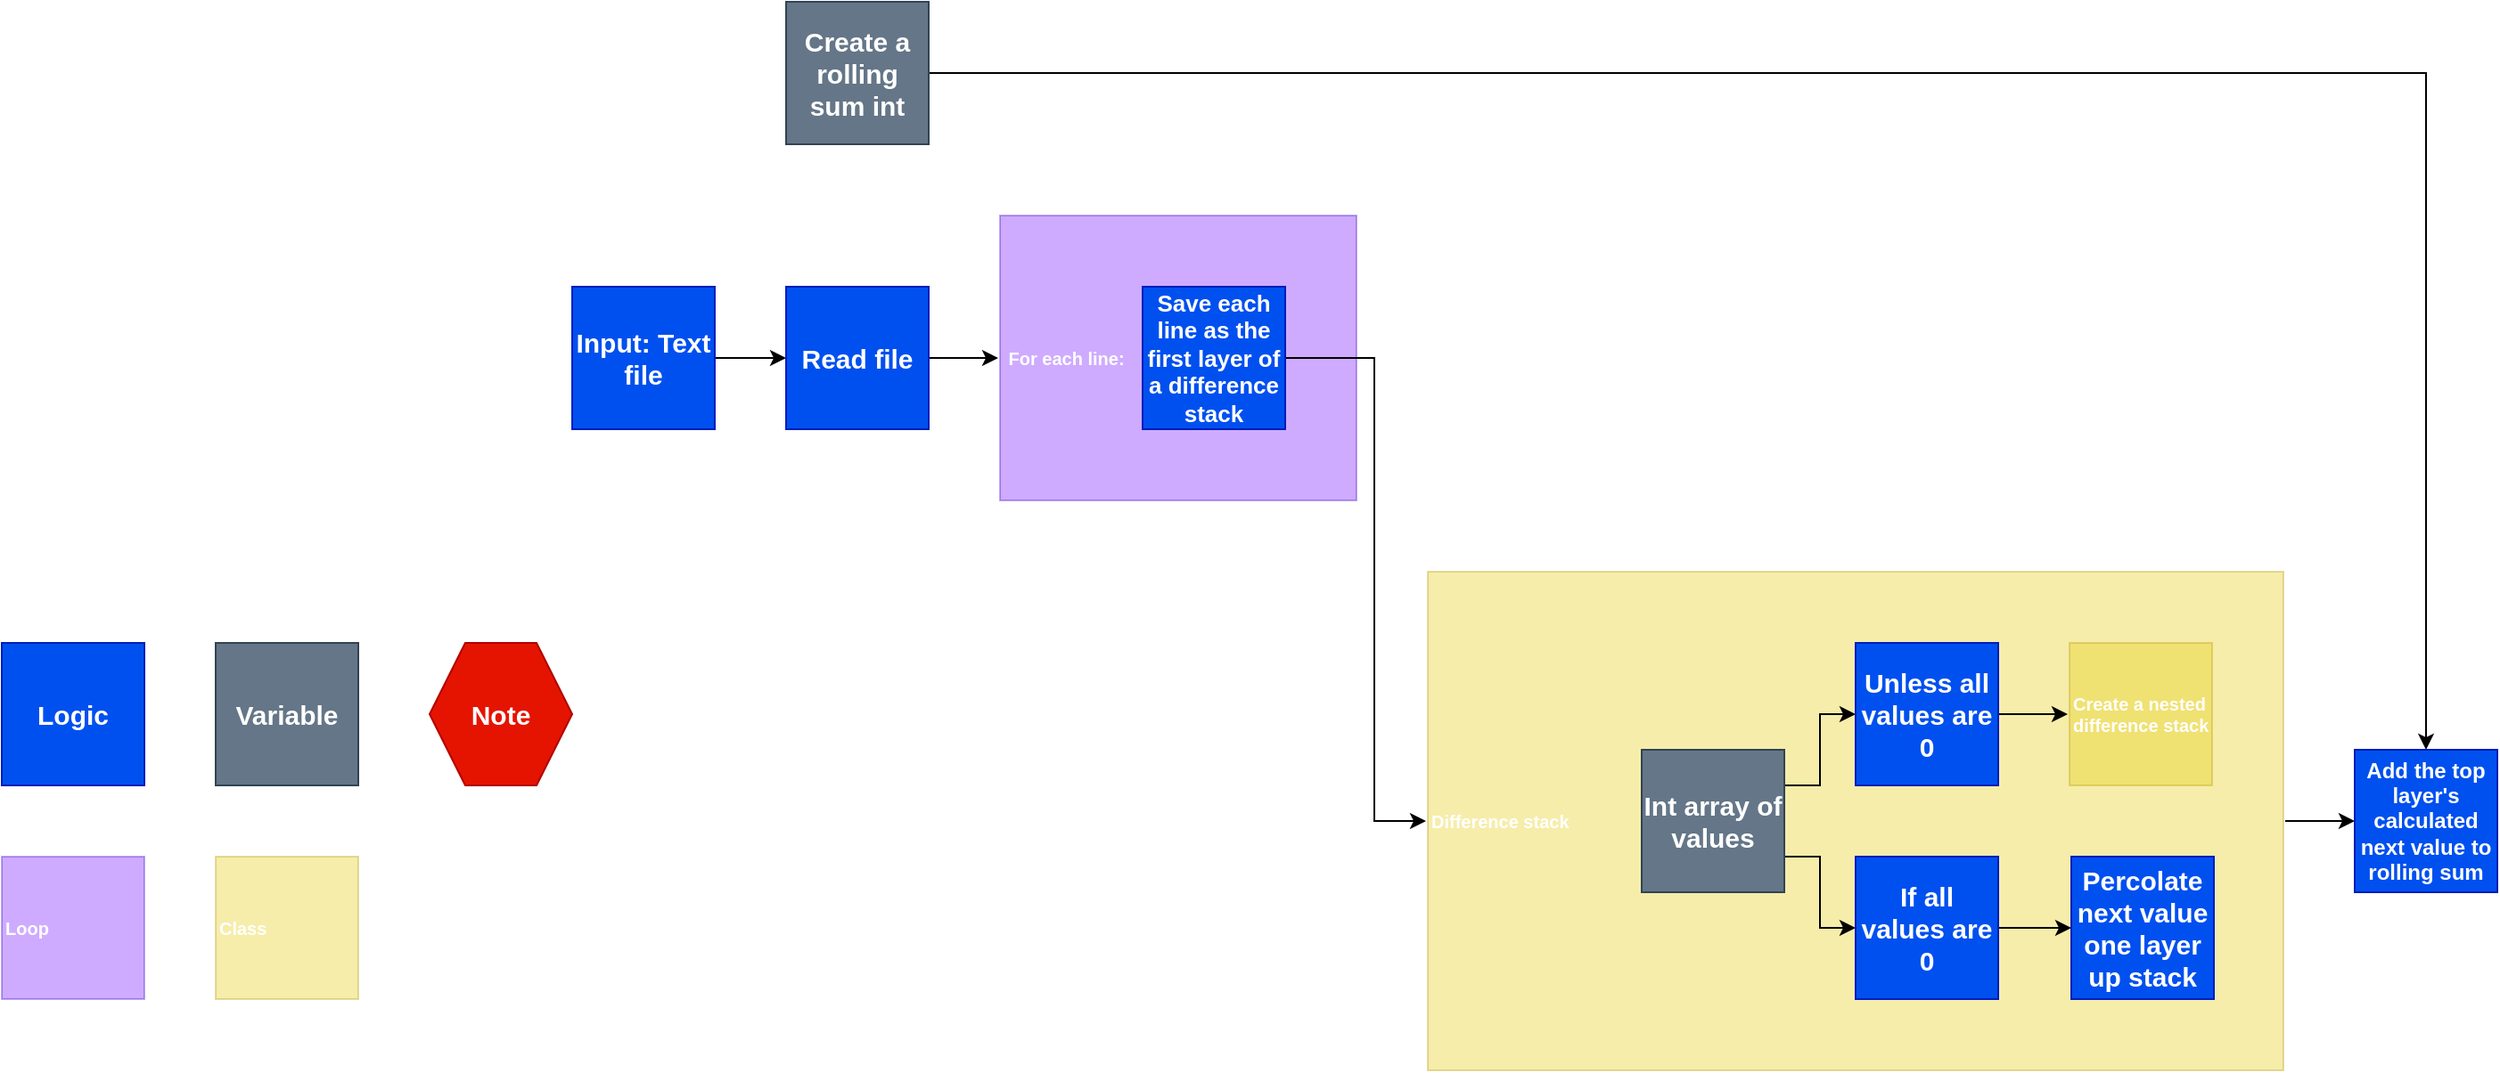 <mxfile version="22.0.0" type="device">
  <diagram name="Page-1" id="jqbIeCC89oJH74T17KOz">
    <mxGraphModel dx="1434" dy="870" grid="1" gridSize="10" guides="1" tooltips="1" connect="1" arrows="1" fold="1" page="1" pageScale="1" pageWidth="827" pageHeight="1169" math="0" shadow="0">
      <root>
        <mxCell id="0" />
        <mxCell id="1" parent="0" />
        <mxCell id="GOBb7EfyEatEBZGjR_5n-4" value="Loop" style="rounded=0;whiteSpace=wrap;html=1;fillColor=#6a00ff;fontColor=#ffffff;strokeColor=#3700CC;fontSize=10;fontStyle=1;align=left;opacity=33;perimeterSpacing=1;strokeWidth=1;" vertex="1" parent="1">
          <mxGeometry x="40" y="520" width="80" height="80" as="geometry" />
        </mxCell>
        <mxCell id="GOBb7EfyEatEBZGjR_5n-6" value="Class" style="rounded=0;whiteSpace=wrap;html=1;fillColor=#e3c800;fontColor=#FFFFFF;strokeColor=#B09500;fontSize=10;fontStyle=1;align=left;opacity=33;perimeterSpacing=1;strokeWidth=1;" vertex="1" parent="1">
          <mxGeometry x="160" y="520" width="80" height="80" as="geometry" />
        </mxCell>
        <mxCell id="GOBb7EfyEatEBZGjR_5n-28" style="edgeStyle=orthogonalEdgeStyle;rounded=0;orthogonalLoop=1;jettySize=auto;html=1;exitX=1;exitY=0.5;exitDx=0;exitDy=0;entryX=0;entryY=0.5;entryDx=0;entryDy=0;" edge="1" parent="1" source="GOBb7EfyEatEBZGjR_5n-13" target="GOBb7EfyEatEBZGjR_5n-26">
          <mxGeometry relative="1" as="geometry" />
        </mxCell>
        <mxCell id="GOBb7EfyEatEBZGjR_5n-13" value="Difference stack" style="rounded=0;whiteSpace=wrap;html=1;fillColor=#e3c800;fontColor=#FFFFFF;strokeColor=#B09500;fontSize=10;fontStyle=1;align=left;opacity=33;perimeterSpacing=1;strokeWidth=1;" vertex="1" parent="1">
          <mxGeometry x="840" y="360" width="480" height="280" as="geometry" />
        </mxCell>
        <mxCell id="GOBb7EfyEatEBZGjR_5n-2" value="Logic" style="rounded=0;whiteSpace=wrap;html=1;fillColor=#0050ef;fontColor=#ffffff;strokeColor=#001DBC;fontSize=15;fontStyle=1" vertex="1" parent="1">
          <mxGeometry x="40" y="400" width="80" height="80" as="geometry" />
        </mxCell>
        <mxCell id="GOBb7EfyEatEBZGjR_5n-3" value="Variable" style="rounded=0;whiteSpace=wrap;html=1;fillColor=#647687;fontColor=#ffffff;strokeColor=#314354;fontSize=15;fontStyle=1" vertex="1" parent="1">
          <mxGeometry x="160" y="400" width="80" height="80" as="geometry" />
        </mxCell>
        <mxCell id="GOBb7EfyEatEBZGjR_5n-5" value="Note" style="shape=hexagon;perimeter=hexagonPerimeter2;whiteSpace=wrap;html=1;fixedSize=1;fillColor=#e51400;fontColor=#ffffff;strokeColor=#B20000;fontStyle=1;fontSize=15;" vertex="1" parent="1">
          <mxGeometry x="280" y="400" width="80" height="80" as="geometry" />
        </mxCell>
        <mxCell id="GOBb7EfyEatEBZGjR_5n-7" style="edgeStyle=orthogonalEdgeStyle;rounded=0;orthogonalLoop=1;jettySize=auto;html=1;exitX=1;exitY=0.5;exitDx=0;exitDy=0;entryX=0;entryY=0.5;entryDx=0;entryDy=0;" edge="1" parent="1" source="GOBb7EfyEatEBZGjR_5n-8" target="GOBb7EfyEatEBZGjR_5n-10">
          <mxGeometry relative="1" as="geometry" />
        </mxCell>
        <mxCell id="GOBb7EfyEatEBZGjR_5n-8" value="Input: Text file" style="rounded=0;whiteSpace=wrap;html=1;fillColor=#0050ef;fontColor=#ffffff;strokeColor=#001DBC;fontSize=15;fontStyle=1" vertex="1" parent="1">
          <mxGeometry x="360" y="200" width="80" height="80" as="geometry" />
        </mxCell>
        <mxCell id="GOBb7EfyEatEBZGjR_5n-9" value="" style="edgeStyle=orthogonalEdgeStyle;rounded=0;orthogonalLoop=1;jettySize=auto;html=1;" edge="1" parent="1" source="GOBb7EfyEatEBZGjR_5n-10">
          <mxGeometry relative="1" as="geometry">
            <mxPoint x="599" y="240" as="targetPoint" />
          </mxGeometry>
        </mxCell>
        <mxCell id="GOBb7EfyEatEBZGjR_5n-10" value="Read file" style="rounded=0;whiteSpace=wrap;html=1;fillColor=#0050ef;fontColor=#ffffff;strokeColor=#001DBC;fontSize=15;fontStyle=1" vertex="1" parent="1">
          <mxGeometry x="480" y="200" width="80" height="80" as="geometry" />
        </mxCell>
        <mxCell id="GOBb7EfyEatEBZGjR_5n-11" value="&amp;nbsp;For each line:" style="rounded=0;whiteSpace=wrap;html=1;fillColor=#6a00ff;fontColor=#ffffff;strokeColor=#3700CC;fontSize=10;fontStyle=1;align=left;opacity=33;perimeterSpacing=1;strokeWidth=1;" vertex="1" parent="1">
          <mxGeometry x="600" y="160" width="200" height="160" as="geometry" />
        </mxCell>
        <mxCell id="GOBb7EfyEatEBZGjR_5n-24" style="edgeStyle=orthogonalEdgeStyle;rounded=0;orthogonalLoop=1;jettySize=auto;html=1;exitX=1;exitY=0.5;exitDx=0;exitDy=0;entryX=0;entryY=0.5;entryDx=0;entryDy=0;" edge="1" parent="1" source="GOBb7EfyEatEBZGjR_5n-12" target="GOBb7EfyEatEBZGjR_5n-13">
          <mxGeometry relative="1" as="geometry">
            <Array as="points">
              <mxPoint x="810" y="240" />
              <mxPoint x="810" y="500" />
            </Array>
          </mxGeometry>
        </mxCell>
        <mxCell id="GOBb7EfyEatEBZGjR_5n-12" value="Save each line as the first layer of a difference stack" style="rounded=0;whiteSpace=wrap;html=1;fillColor=#0050ef;fontColor=#ffffff;strokeColor=#001DBC;fontSize=13;fontStyle=1" vertex="1" parent="1">
          <mxGeometry x="680" y="200" width="80" height="80" as="geometry" />
        </mxCell>
        <mxCell id="GOBb7EfyEatEBZGjR_5n-18" value="" style="edgeStyle=orthogonalEdgeStyle;rounded=0;orthogonalLoop=1;jettySize=auto;html=1;exitX=1;exitY=0.25;exitDx=0;exitDy=0;" edge="1" parent="1" source="GOBb7EfyEatEBZGjR_5n-15" target="GOBb7EfyEatEBZGjR_5n-16">
          <mxGeometry relative="1" as="geometry" />
        </mxCell>
        <mxCell id="GOBb7EfyEatEBZGjR_5n-21" style="edgeStyle=orthogonalEdgeStyle;rounded=0;orthogonalLoop=1;jettySize=auto;html=1;exitX=1;exitY=0.75;exitDx=0;exitDy=0;entryX=0;entryY=0.5;entryDx=0;entryDy=0;" edge="1" parent="1" source="GOBb7EfyEatEBZGjR_5n-15" target="GOBb7EfyEatEBZGjR_5n-20">
          <mxGeometry relative="1" as="geometry" />
        </mxCell>
        <mxCell id="GOBb7EfyEatEBZGjR_5n-15" value="Int array of values" style="rounded=0;whiteSpace=wrap;html=1;fillColor=#647687;fontColor=#ffffff;strokeColor=#314354;fontSize=15;fontStyle=1" vertex="1" parent="1">
          <mxGeometry x="960" y="460" width="80" height="80" as="geometry" />
        </mxCell>
        <mxCell id="GOBb7EfyEatEBZGjR_5n-19" value="" style="edgeStyle=orthogonalEdgeStyle;rounded=0;orthogonalLoop=1;jettySize=auto;html=1;" edge="1" parent="1" source="GOBb7EfyEatEBZGjR_5n-16" target="GOBb7EfyEatEBZGjR_5n-17">
          <mxGeometry relative="1" as="geometry" />
        </mxCell>
        <mxCell id="GOBb7EfyEatEBZGjR_5n-16" value="Unless all values are 0" style="rounded=0;whiteSpace=wrap;html=1;fillColor=#0050ef;fontColor=#ffffff;strokeColor=#001DBC;fontSize=15;fontStyle=1" vertex="1" parent="1">
          <mxGeometry x="1080" y="400" width="80" height="80" as="geometry" />
        </mxCell>
        <mxCell id="GOBb7EfyEatEBZGjR_5n-17" value="Create a nested difference stack" style="rounded=0;whiteSpace=wrap;html=1;fillColor=#e3c800;fontColor=#FFFFFF;strokeColor=#B09500;fontSize=10;fontStyle=1;align=left;opacity=33;perimeterSpacing=1;strokeWidth=1;" vertex="1" parent="1">
          <mxGeometry x="1200" y="400" width="80" height="80" as="geometry" />
        </mxCell>
        <mxCell id="GOBb7EfyEatEBZGjR_5n-23" style="edgeStyle=orthogonalEdgeStyle;rounded=0;orthogonalLoop=1;jettySize=auto;html=1;exitX=1;exitY=0.5;exitDx=0;exitDy=0;" edge="1" parent="1" source="GOBb7EfyEatEBZGjR_5n-20" target="GOBb7EfyEatEBZGjR_5n-22">
          <mxGeometry relative="1" as="geometry" />
        </mxCell>
        <mxCell id="GOBb7EfyEatEBZGjR_5n-20" value="If all values are 0" style="rounded=0;whiteSpace=wrap;html=1;fillColor=#0050ef;fontColor=#ffffff;strokeColor=#001DBC;fontSize=15;fontStyle=1" vertex="1" parent="1">
          <mxGeometry x="1080" y="520" width="80" height="80" as="geometry" />
        </mxCell>
        <mxCell id="GOBb7EfyEatEBZGjR_5n-22" value="Percolate next value one layer up stack" style="rounded=0;whiteSpace=wrap;html=1;fillColor=#0050ef;fontColor=#ffffff;strokeColor=#001DBC;fontSize=15;fontStyle=1" vertex="1" parent="1">
          <mxGeometry x="1201" y="520" width="80" height="80" as="geometry" />
        </mxCell>
        <mxCell id="GOBb7EfyEatEBZGjR_5n-27" style="edgeStyle=orthogonalEdgeStyle;rounded=0;orthogonalLoop=1;jettySize=auto;html=1;exitX=1;exitY=0.5;exitDx=0;exitDy=0;entryX=0.5;entryY=0;entryDx=0;entryDy=0;" edge="1" parent="1" source="GOBb7EfyEatEBZGjR_5n-25" target="GOBb7EfyEatEBZGjR_5n-26">
          <mxGeometry relative="1" as="geometry" />
        </mxCell>
        <mxCell id="GOBb7EfyEatEBZGjR_5n-25" value="Create a rolling sum int" style="rounded=0;whiteSpace=wrap;html=1;fillColor=#647687;fontColor=#ffffff;strokeColor=#314354;fontSize=15;fontStyle=1" vertex="1" parent="1">
          <mxGeometry x="480" y="40" width="80" height="80" as="geometry" />
        </mxCell>
        <mxCell id="GOBb7EfyEatEBZGjR_5n-26" value="Add the top layer&#39;s calculated next value to rolling sum" style="rounded=0;whiteSpace=wrap;html=1;fillColor=#0050ef;fontColor=#ffffff;strokeColor=#001DBC;fontSize=12;fontStyle=1" vertex="1" parent="1">
          <mxGeometry x="1360" y="460" width="80" height="80" as="geometry" />
        </mxCell>
      </root>
    </mxGraphModel>
  </diagram>
</mxfile>
